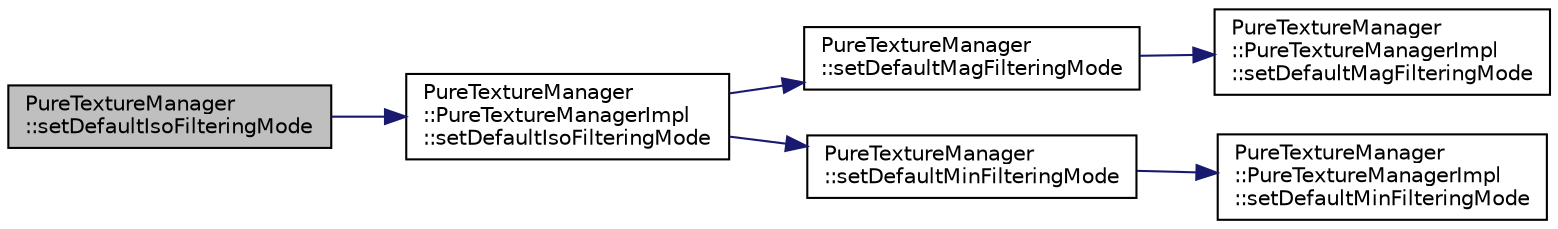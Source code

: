 digraph "PureTextureManager::setDefaultIsoFilteringMode"
{
 // LATEX_PDF_SIZE
  edge [fontname="Helvetica",fontsize="10",labelfontname="Helvetica",labelfontsize="10"];
  node [fontname="Helvetica",fontsize="10",shape=record];
  rankdir="LR";
  Node1 [label="PureTextureManager\l::setDefaultIsoFilteringMode",height=0.2,width=0.4,color="black", fillcolor="grey75", style="filled", fontcolor="black",tooltip="Sets the default isotropic filtering modes."];
  Node1 -> Node2 [color="midnightblue",fontsize="10",style="solid",fontname="Helvetica"];
  Node2 [label="PureTextureManager\l::PureTextureManagerImpl\l::setDefaultIsoFilteringMode",height=0.2,width=0.4,color="black", fillcolor="white", style="filled",URL="$class_pure_texture_manager_1_1_pure_texture_manager_impl.html#a01667d92b8918538c1238987b972835a",tooltip=" "];
  Node2 -> Node3 [color="midnightblue",fontsize="10",style="solid",fontname="Helvetica"];
  Node3 [label="PureTextureManager\l::setDefaultMagFilteringMode",height=0.2,width=0.4,color="black", fillcolor="white", style="filled",URL="$class_pure_texture_manager.html#a03828f4ebe9b5515ce6a0614d507efbf",tooltip="Sets the default isotropic filtering mode when zooming in (when 1 texel > 1 pixel)."];
  Node3 -> Node4 [color="midnightblue",fontsize="10",style="solid",fontname="Helvetica"];
  Node4 [label="PureTextureManager\l::PureTextureManagerImpl\l::setDefaultMagFilteringMode",height=0.2,width=0.4,color="black", fillcolor="white", style="filled",URL="$class_pure_texture_manager_1_1_pure_texture_manager_impl.html#afcb277d7463a2ea69f51136be565e353",tooltip=" "];
  Node2 -> Node5 [color="midnightblue",fontsize="10",style="solid",fontname="Helvetica"];
  Node5 [label="PureTextureManager\l::setDefaultMinFilteringMode",height=0.2,width=0.4,color="black", fillcolor="white", style="filled",URL="$class_pure_texture_manager.html#ac8aca0249d29e20f420335b5720724cc",tooltip="Sets the default isotropic filtering mode when zooming out (when 1 texel < 1 pixel)."];
  Node5 -> Node6 [color="midnightblue",fontsize="10",style="solid",fontname="Helvetica"];
  Node6 [label="PureTextureManager\l::PureTextureManagerImpl\l::setDefaultMinFilteringMode",height=0.2,width=0.4,color="black", fillcolor="white", style="filled",URL="$class_pure_texture_manager_1_1_pure_texture_manager_impl.html#a7517fd5c81bcbcfa28b5c17068658aaa",tooltip=" "];
}
